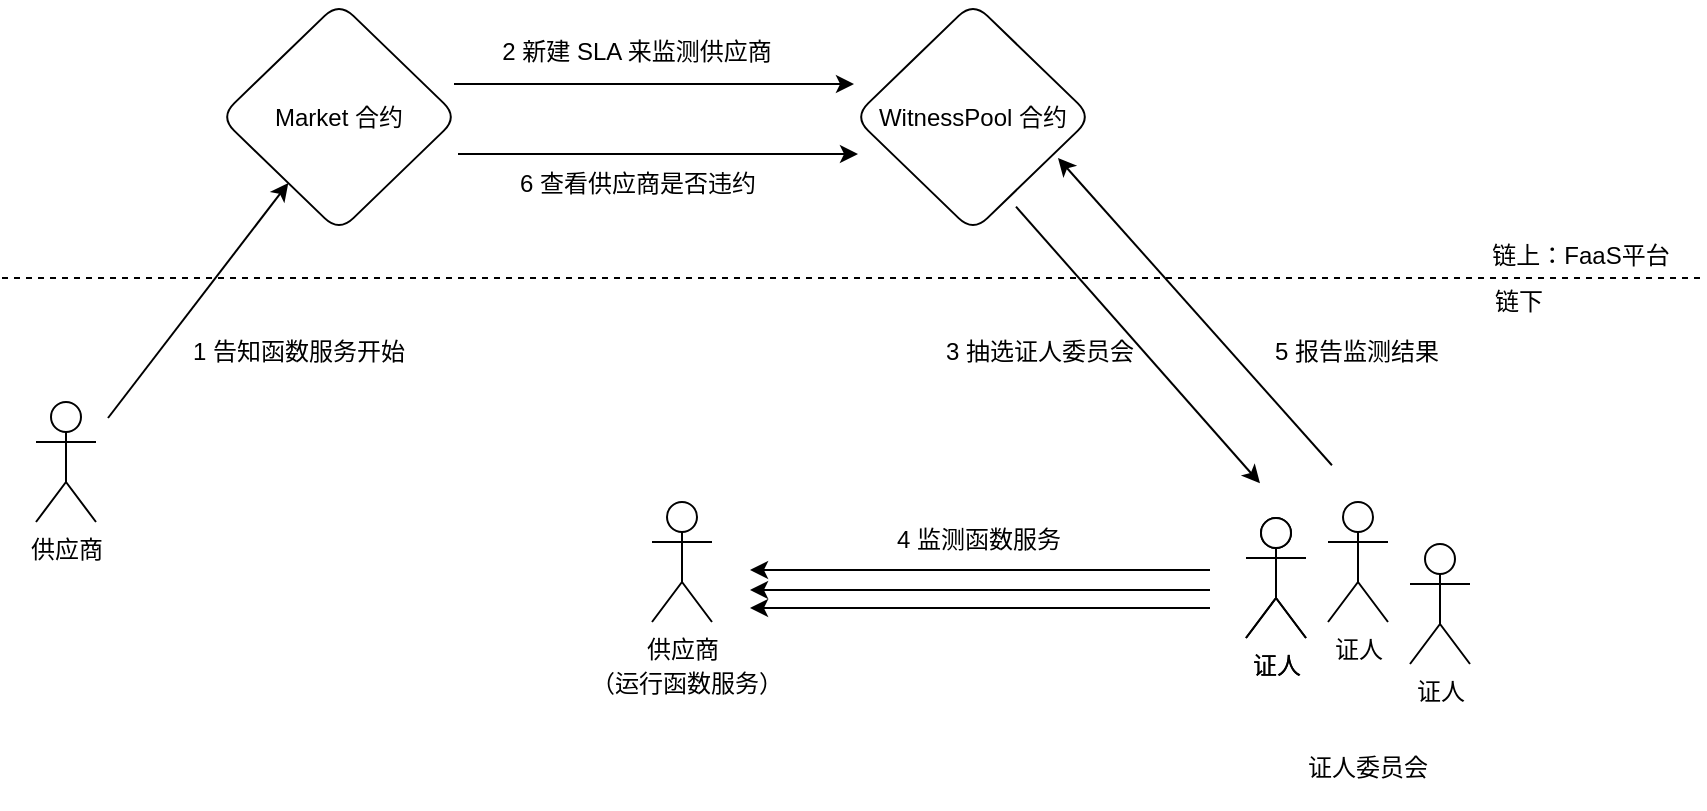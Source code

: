 <mxfile version="14.1.8" type="device"><diagram id="8RiG3h3_rmvCAJUGYd23" name="第 1 页"><mxGraphModel dx="1086" dy="806" grid="0" gridSize="10" guides="1" tooltips="1" connect="1" arrows="1" fold="1" page="1" pageScale="1" pageWidth="1920" pageHeight="1200" math="0" shadow="0"><root><mxCell id="0"/><mxCell id="1" parent="0"/><mxCell id="h-HDz_QaHl4xQWJ-b40g-17" value="Market 合约" style="rhombus;whiteSpace=wrap;html=1;rounded=1;" parent="1" vertex="1"><mxGeometry x="291" y="132" width="119" height="115" as="geometry"/></mxCell><mxCell id="h-HDz_QaHl4xQWJ-b40g-26" value="供应商" style="shape=umlActor;verticalLabelPosition=bottom;verticalAlign=top;html=1;outlineConnect=0;rounded=1;" parent="1" vertex="1"><mxGeometry x="199" y="332" width="30" height="60" as="geometry"/></mxCell><mxCell id="h-HDz_QaHl4xQWJ-b40g-27" value="供应商" style="shape=umlActor;verticalLabelPosition=bottom;verticalAlign=top;html=1;outlineConnect=0;rounded=1;" parent="1" vertex="1"><mxGeometry x="507" y="382" width="30" height="60" as="geometry"/></mxCell><mxCell id="h-HDz_QaHl4xQWJ-b40g-42" value="" style="endArrow=classic;startArrow=none;html=1;startFill=0;" parent="1" target="h-HDz_QaHl4xQWJ-b40g-17" edge="1"><mxGeometry width="50" height="50" relative="1" as="geometry"><mxPoint x="235" y="340" as="sourcePoint"/><mxPoint x="350" y="292" as="targetPoint"/></mxGeometry></mxCell><mxCell id="h-HDz_QaHl4xQWJ-b40g-47" value="WitnessPool 合约" style="rhombus;whiteSpace=wrap;html=1;rounded=1;" parent="1" vertex="1"><mxGeometry x="608" y="132" width="119" height="115" as="geometry"/></mxCell><mxCell id="h-HDz_QaHl4xQWJ-b40g-48" value="证人" style="shape=umlActor;verticalLabelPosition=bottom;verticalAlign=top;html=1;outlineConnect=0;rounded=1;" parent="1" vertex="1"><mxGeometry x="804" y="390" width="30" height="60" as="geometry"/></mxCell><mxCell id="h-HDz_QaHl4xQWJ-b40g-58" value="4 监测函数服务" style="text;html=1;strokeColor=none;fillColor=none;align=center;verticalAlign=middle;whiteSpace=wrap;rounded=0;" parent="1" vertex="1"><mxGeometry x="622" y="390" width="97" height="21" as="geometry"/></mxCell><mxCell id="h-HDz_QaHl4xQWJ-b40g-59" value="2 新建 SLA 来监测供应商" style="text;html=1;strokeColor=none;fillColor=none;align=center;verticalAlign=middle;whiteSpace=wrap;rounded=0;" parent="1" vertex="1"><mxGeometry x="429" y="141" width="141" height="31" as="geometry"/></mxCell><mxCell id="h-HDz_QaHl4xQWJ-b40g-60" value="" style="endArrow=none;dashed=1;html=1;strokeWidth=1;" parent="1" edge="1"><mxGeometry width="50" height="50" relative="1" as="geometry"><mxPoint x="182" y="270" as="sourcePoint"/><mxPoint x="1032" y="270" as="targetPoint"/></mxGeometry></mxCell><mxCell id="h-HDz_QaHl4xQWJ-b40g-61" value="链下" style="text;html=1;strokeColor=none;fillColor=none;align=center;verticalAlign=middle;whiteSpace=wrap;rounded=0;" parent="1" vertex="1"><mxGeometry x="904" y="270.25" width="73" height="24" as="geometry"/></mxCell><mxCell id="h-HDz_QaHl4xQWJ-b40g-62" value="链上：FaaS平台" style="text;html=1;strokeColor=none;fillColor=none;align=center;verticalAlign=middle;whiteSpace=wrap;rounded=0;" parent="1" vertex="1"><mxGeometry x="921" y="247.25" width="101" height="23" as="geometry"/></mxCell><mxCell id="R9tf_Q3lwnWzSvyVwfpt-1" value="1 告知函数服务开始" style="text;html=1;strokeColor=none;fillColor=none;align=center;verticalAlign=middle;whiteSpace=wrap;rounded=0;" parent="1" vertex="1"><mxGeometry x="276" y="287" width="109" height="39" as="geometry"/></mxCell><mxCell id="R9tf_Q3lwnWzSvyVwfpt-3" value="证人" style="shape=umlActor;verticalLabelPosition=bottom;verticalAlign=top;html=1;outlineConnect=0;rounded=1;" parent="1" vertex="1"><mxGeometry x="804" y="390" width="30" height="60" as="geometry"/></mxCell><mxCell id="R9tf_Q3lwnWzSvyVwfpt-4" value="证人" style="shape=umlActor;verticalLabelPosition=bottom;verticalAlign=top;html=1;outlineConnect=0;rounded=1;" parent="1" vertex="1"><mxGeometry x="886" y="403" width="30" height="60" as="geometry"/></mxCell><mxCell id="R9tf_Q3lwnWzSvyVwfpt-5" value="证人" style="shape=umlActor;verticalLabelPosition=bottom;verticalAlign=top;html=1;outlineConnect=0;rounded=1;" parent="1" vertex="1"><mxGeometry x="845" y="382" width="30" height="60" as="geometry"/></mxCell><mxCell id="R9tf_Q3lwnWzSvyVwfpt-9" value="（运行函数服务）" style="text;html=1;strokeColor=none;fillColor=none;align=center;verticalAlign=middle;whiteSpace=wrap;rounded=0;" parent="1" vertex="1"><mxGeometry x="471" y="454" width="107" height="37" as="geometry"/></mxCell><mxCell id="R9tf_Q3lwnWzSvyVwfpt-13" value="证人委员会" style="text;html=1;strokeColor=none;fillColor=none;align=center;verticalAlign=middle;whiteSpace=wrap;rounded=0;" parent="1" vertex="1"><mxGeometry x="819" y="502" width="92" height="25" as="geometry"/></mxCell><mxCell id="R9tf_Q3lwnWzSvyVwfpt-14" style="edgeStyle=none;rounded=0;orthogonalLoop=1;jettySize=auto;html=1;exitX=0.75;exitY=1;exitDx=0;exitDy=0;startArrow=none;startFill=0;endArrow=classic;endFill=1;" parent="1" source="R9tf_Q3lwnWzSvyVwfpt-13" target="R9tf_Q3lwnWzSvyVwfpt-13" edge="1"><mxGeometry relative="1" as="geometry"/></mxCell><mxCell id="R9tf_Q3lwnWzSvyVwfpt-21" value="" style="endArrow=classic;html=1;" parent="1" edge="1"><mxGeometry width="50" height="50" relative="1" as="geometry"><mxPoint x="786" y="416" as="sourcePoint"/><mxPoint x="556" y="416" as="targetPoint"/></mxGeometry></mxCell><mxCell id="R9tf_Q3lwnWzSvyVwfpt-22" value="" style="endArrow=classic;html=1;" parent="1" edge="1"><mxGeometry width="50" height="50" relative="1" as="geometry"><mxPoint x="786" y="426" as="sourcePoint"/><mxPoint x="556" y="426" as="targetPoint"/></mxGeometry></mxCell><mxCell id="R9tf_Q3lwnWzSvyVwfpt-23" value="" style="endArrow=classic;html=1;" parent="1" edge="1"><mxGeometry width="50" height="50" relative="1" as="geometry"><mxPoint x="786" y="435" as="sourcePoint"/><mxPoint x="556" y="435" as="targetPoint"/></mxGeometry></mxCell><mxCell id="R9tf_Q3lwnWzSvyVwfpt-25" value="" style="endArrow=none;html=1;startArrow=classic;startFill=1;endFill=0;" parent="1" edge="1"><mxGeometry width="50" height="50" relative="1" as="geometry"><mxPoint x="709.999" y="209.997" as="sourcePoint"/><mxPoint x="846.96" y="363.61" as="targetPoint"/></mxGeometry></mxCell><mxCell id="R9tf_Q3lwnWzSvyVwfpt-26" value="" style="endArrow=classic;html=1;" parent="1" edge="1"><mxGeometry width="50" height="50" relative="1" as="geometry"><mxPoint x="688.999" y="234.347" as="sourcePoint"/><mxPoint x="811" y="372.65" as="targetPoint"/></mxGeometry></mxCell><mxCell id="R9tf_Q3lwnWzSvyVwfpt-27" value="5 报告监测结果" style="text;html=1;strokeColor=none;fillColor=none;align=center;verticalAlign=middle;whiteSpace=wrap;rounded=0;" parent="1" vertex="1"><mxGeometry x="809" y="294.25" width="101" height="24.5" as="geometry"/></mxCell><mxCell id="R9tf_Q3lwnWzSvyVwfpt-28" value="3 抽选证人委员会" style="text;html=1;strokeColor=none;fillColor=none;align=center;verticalAlign=middle;whiteSpace=wrap;rounded=0;" parent="1" vertex="1"><mxGeometry x="639" y="291" width="124" height="31" as="geometry"/></mxCell><mxCell id="R9tf_Q3lwnWzSvyVwfpt-31" style="edgeStyle=none;rounded=0;orthogonalLoop=1;jettySize=auto;html=1;" parent="1" edge="1"><mxGeometry relative="1" as="geometry"><mxPoint x="408" y="173" as="sourcePoint"/><mxPoint x="608" y="173" as="targetPoint"/></mxGeometry></mxCell><mxCell id="R9tf_Q3lwnWzSvyVwfpt-32" value="6 查看供应商是否违约" style="text;html=1;strokeColor=none;fillColor=none;align=center;verticalAlign=middle;whiteSpace=wrap;rounded=0;" parent="1" vertex="1"><mxGeometry x="432.5" y="208" width="134" height="30" as="geometry"/></mxCell><mxCell id="Oqqb_OIt3qFa-LdDs1aN-1" style="edgeStyle=none;rounded=0;orthogonalLoop=1;jettySize=auto;html=1;" edge="1" parent="1"><mxGeometry relative="1" as="geometry"><mxPoint x="410" y="208" as="sourcePoint"/><mxPoint x="610" y="208" as="targetPoint"/></mxGeometry></mxCell><mxCell id="Oqqb_OIt3qFa-LdDs1aN-2" style="edgeStyle=orthogonalEdgeStyle;rounded=0;sketch=1;jumpSize=15;orthogonalLoop=1;jettySize=auto;html=1;exitX=0.5;exitY=1;exitDx=0;exitDy=0;shadow=0;dashed=1;startArrow=none;startFill=0;endArrow=classic;endFill=1;strokeWidth=2;fontSize=13;" edge="1" parent="1" source="R9tf_Q3lwnWzSvyVwfpt-32" target="R9tf_Q3lwnWzSvyVwfpt-32"><mxGeometry relative="1" as="geometry"/></mxCell></root></mxGraphModel></diagram></mxfile>